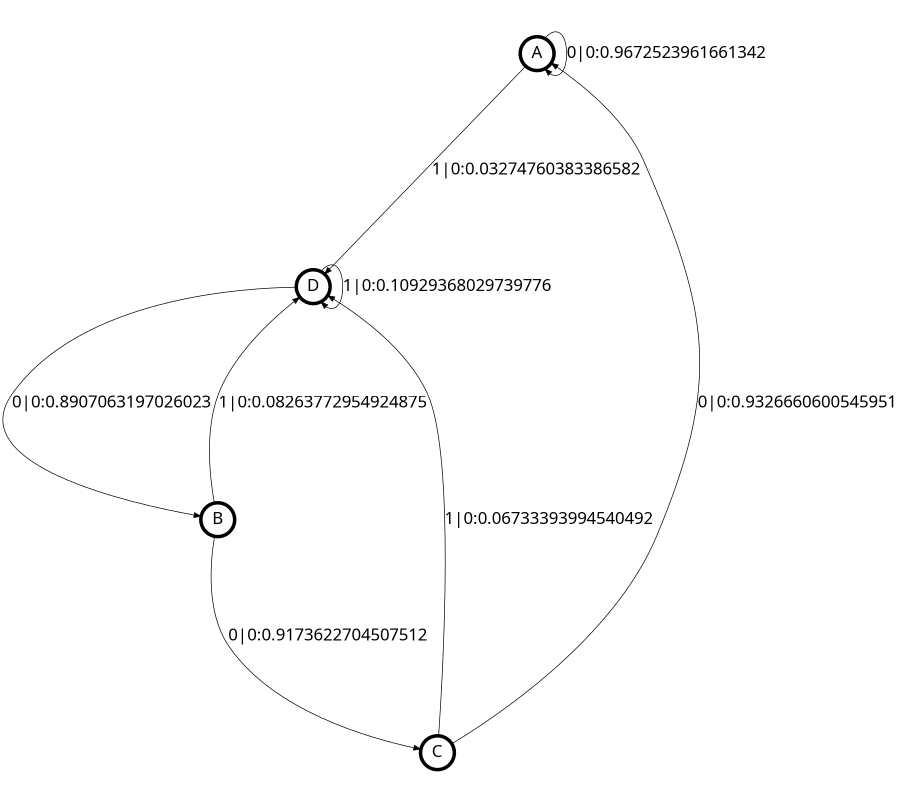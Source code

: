 digraph  {
size = "6,8.5";
ratio = "fill";
node
[shape = circle];
node [fontsize = 24];
node [penwidth = 5];
edge [fontsize = 24];
node [fontname = "CMU Serif Roman"];
graph [fontname = "CMU Serif Roman"];
edge [fontname = "CMU Serif Roman"];
A -> A [label = "0|0:0.9672523961661342\l"];
A -> D [label = "1|0:0.03274760383386582\l"];
B -> C [label = "0|0:0.9173622704507512\l"];
B -> D [label = "1|0:0.08263772954924875\l"];
C -> A [label = "0|0:0.9326660600545951\l"];
C -> D [label = "1|0:0.06733393994540492\l"];
D -> B [label = "0|0:0.8907063197026023\l"];
D -> D [label = "1|0:0.10929368029739776\l"];
}